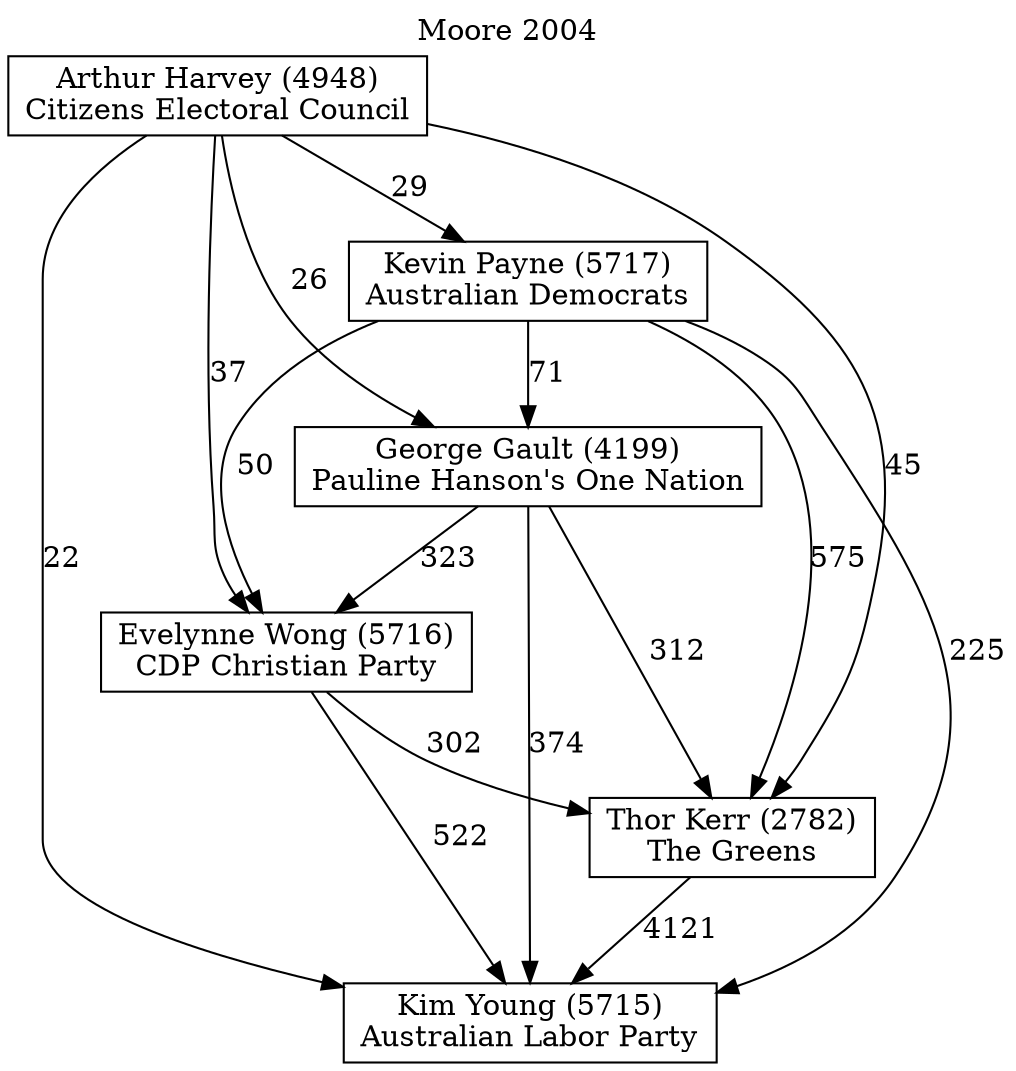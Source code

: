 // House preference flow
digraph "Kim Young (5715)_Moore_2004" {
	graph [label="Moore 2004" labelloc=t mclimit=10]
	node [shape=box]
	"Arthur Harvey (4948)" [label="Arthur Harvey (4948)
Citizens Electoral Council"]
	"Evelynne Wong (5716)" [label="Evelynne Wong (5716)
CDP Christian Party"]
	"George Gault (4199)" [label="George Gault (4199)
Pauline Hanson's One Nation"]
	"Kevin Payne (5717)" [label="Kevin Payne (5717)
Australian Democrats"]
	"Kim Young (5715)" [label="Kim Young (5715)
Australian Labor Party"]
	"Thor Kerr (2782)" [label="Thor Kerr (2782)
The Greens"]
	"Arthur Harvey (4948)" -> "Evelynne Wong (5716)" [label=37]
	"Arthur Harvey (4948)" -> "George Gault (4199)" [label=26]
	"Arthur Harvey (4948)" -> "Kevin Payne (5717)" [label=29]
	"Arthur Harvey (4948)" -> "Kim Young (5715)" [label=22]
	"Arthur Harvey (4948)" -> "Thor Kerr (2782)" [label=45]
	"Evelynne Wong (5716)" -> "Kim Young (5715)" [label=522]
	"Evelynne Wong (5716)" -> "Thor Kerr (2782)" [label=302]
	"George Gault (4199)" -> "Evelynne Wong (5716)" [label=323]
	"George Gault (4199)" -> "Kim Young (5715)" [label=374]
	"George Gault (4199)" -> "Thor Kerr (2782)" [label=312]
	"Kevin Payne (5717)" -> "Evelynne Wong (5716)" [label=50]
	"Kevin Payne (5717)" -> "George Gault (4199)" [label=71]
	"Kevin Payne (5717)" -> "Kim Young (5715)" [label=225]
	"Kevin Payne (5717)" -> "Thor Kerr (2782)" [label=575]
	"Thor Kerr (2782)" -> "Kim Young (5715)" [label=4121]
}
